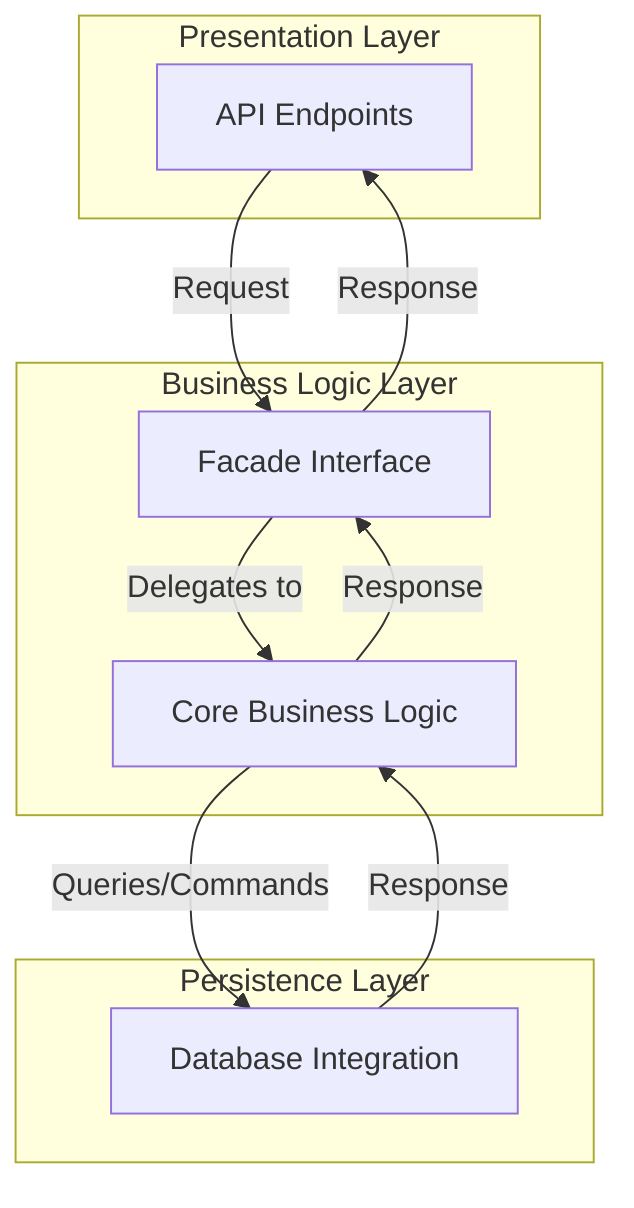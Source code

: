 flowchart TD
    %% Presentation Layer
    subgraph Presentation[Presentation Layer]
        API[API Endpoints]
    end

    %% Business Logic Layer with Facade
    subgraph BusinessLogic[Business Logic Layer]
        Facade[Facade Interface]
        Core[Core Business Logic]
    end

    %% Persistence Layer
    subgraph Persistence[Persistence Layer]
        DB[Database Integration]
    end

    %% Communication Pathways
    API -->|Request| Facade
    Facade -->|Delegates to| Core
    Core -->|Queries/Commands| DB
    DB -->|Response| Core
    Core -->|Response| Facade
    Facade -->|Response| API